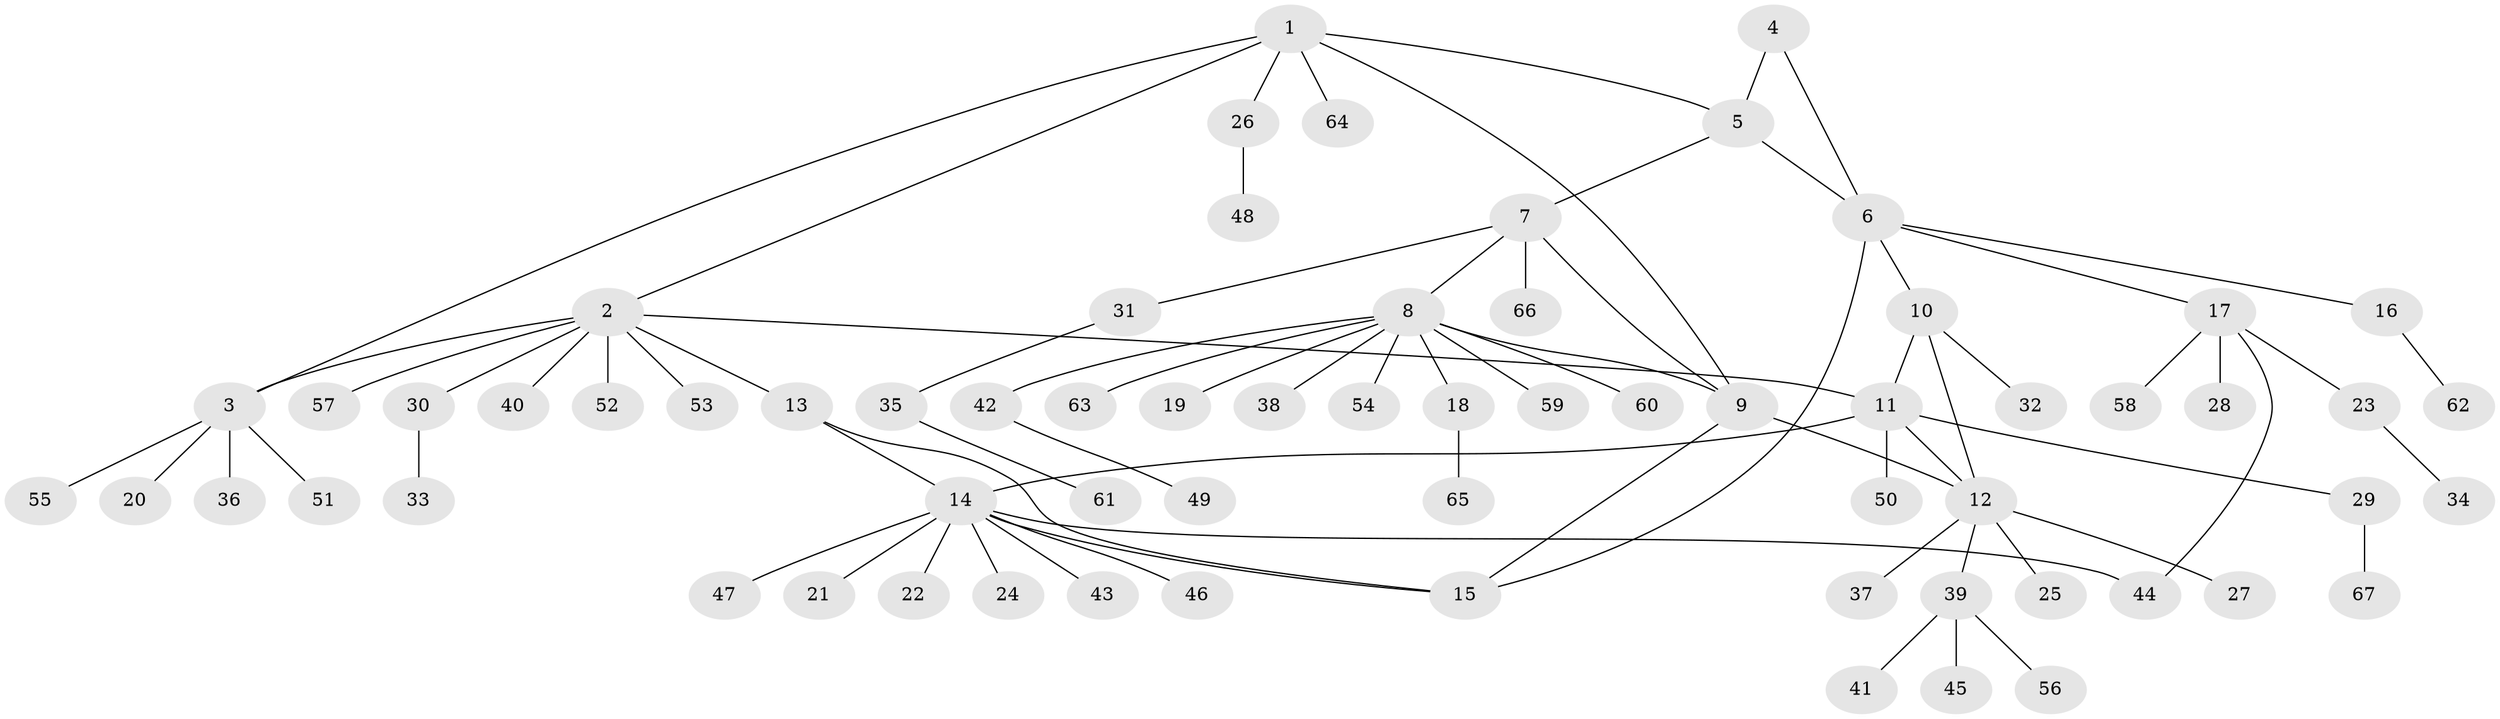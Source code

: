 // coarse degree distribution, {6: 0.029411764705882353, 7: 0.08823529411764706, 4: 0.11764705882352941, 1: 0.6176470588235294, 2: 0.058823529411764705, 5: 0.029411764705882353, 3: 0.029411764705882353, 8: 0.029411764705882353}
// Generated by graph-tools (version 1.1) at 2025/37/03/04/25 23:37:36]
// undirected, 67 vertices, 78 edges
graph export_dot {
  node [color=gray90,style=filled];
  1;
  2;
  3;
  4;
  5;
  6;
  7;
  8;
  9;
  10;
  11;
  12;
  13;
  14;
  15;
  16;
  17;
  18;
  19;
  20;
  21;
  22;
  23;
  24;
  25;
  26;
  27;
  28;
  29;
  30;
  31;
  32;
  33;
  34;
  35;
  36;
  37;
  38;
  39;
  40;
  41;
  42;
  43;
  44;
  45;
  46;
  47;
  48;
  49;
  50;
  51;
  52;
  53;
  54;
  55;
  56;
  57;
  58;
  59;
  60;
  61;
  62;
  63;
  64;
  65;
  66;
  67;
  1 -- 2;
  1 -- 3;
  1 -- 5;
  1 -- 9;
  1 -- 26;
  1 -- 64;
  2 -- 3;
  2 -- 11;
  2 -- 13;
  2 -- 30;
  2 -- 40;
  2 -- 52;
  2 -- 53;
  2 -- 57;
  3 -- 20;
  3 -- 36;
  3 -- 51;
  3 -- 55;
  4 -- 5;
  4 -- 6;
  5 -- 6;
  5 -- 7;
  6 -- 10;
  6 -- 15;
  6 -- 16;
  6 -- 17;
  7 -- 8;
  7 -- 9;
  7 -- 31;
  7 -- 66;
  8 -- 9;
  8 -- 18;
  8 -- 19;
  8 -- 38;
  8 -- 42;
  8 -- 54;
  8 -- 59;
  8 -- 60;
  8 -- 63;
  9 -- 12;
  9 -- 15;
  10 -- 11;
  10 -- 12;
  10 -- 32;
  11 -- 12;
  11 -- 14;
  11 -- 29;
  11 -- 50;
  12 -- 25;
  12 -- 27;
  12 -- 37;
  12 -- 39;
  13 -- 14;
  13 -- 15;
  14 -- 15;
  14 -- 21;
  14 -- 22;
  14 -- 24;
  14 -- 43;
  14 -- 44;
  14 -- 46;
  14 -- 47;
  16 -- 62;
  17 -- 23;
  17 -- 28;
  17 -- 44;
  17 -- 58;
  18 -- 65;
  23 -- 34;
  26 -- 48;
  29 -- 67;
  30 -- 33;
  31 -- 35;
  35 -- 61;
  39 -- 41;
  39 -- 45;
  39 -- 56;
  42 -- 49;
}
